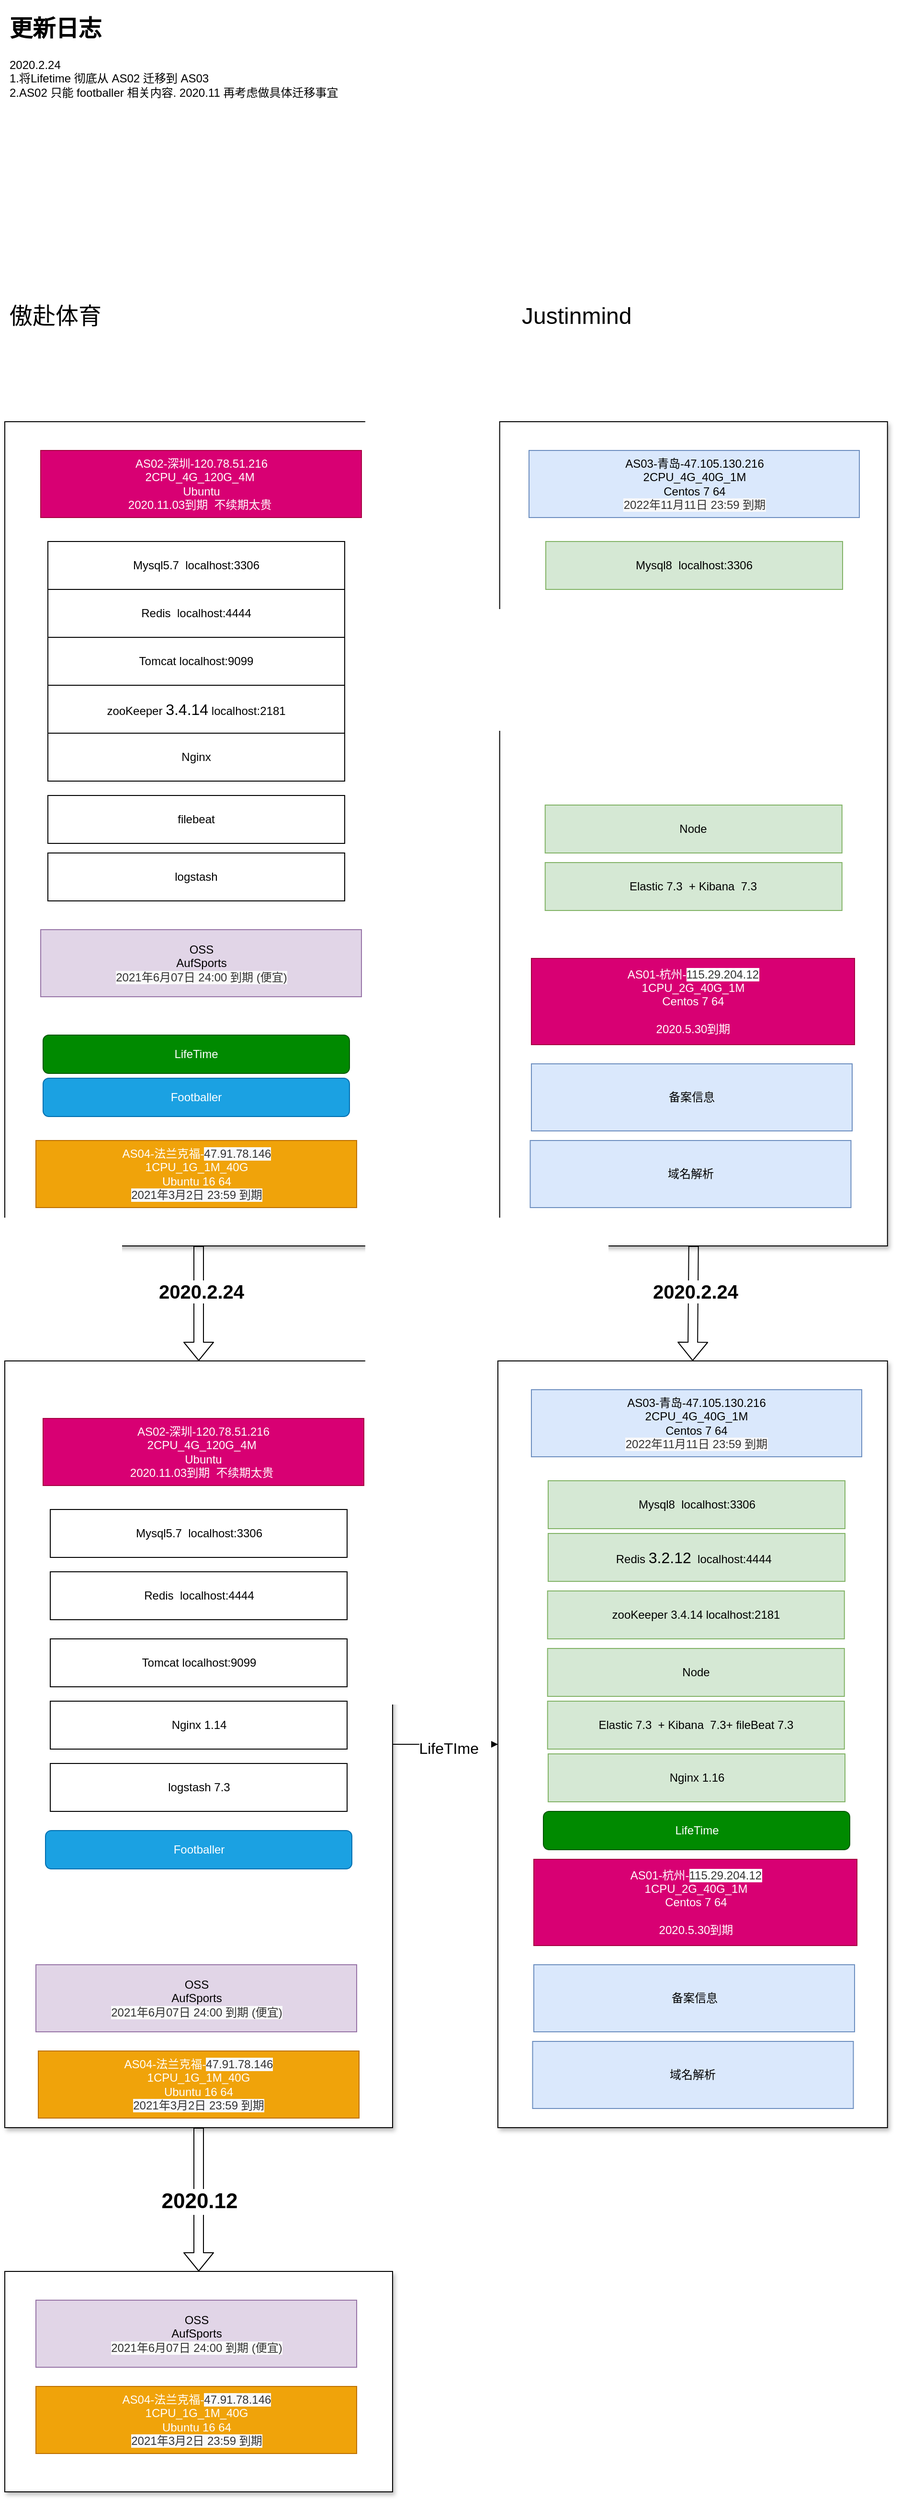 <mxfile version="12.6.5" type="device"><diagram id="nl8_Ec_92LPBllNMAHoH" name="Page-1"><mxGraphModel dx="946" dy="680" grid="1" gridSize="10" guides="1" tooltips="1" connect="1" arrows="1" fold="1" page="1" pageScale="1" pageWidth="1920" pageHeight="1200" math="0" shadow="0"><root><mxCell id="0"/><mxCell id="1" parent="0"/><mxCell id="nT56V23R9QeMbrxGRNt5-31" value="" style="rounded=0;whiteSpace=wrap;html=1;shadow=1;" vertex="1" parent="1"><mxGeometry x="601.87" y="450" width="405" height="860" as="geometry"/></mxCell><mxCell id="nT56V23R9QeMbrxGRNt5-30" value="" style="rounded=0;whiteSpace=wrap;html=1;shadow=1;" vertex="1" parent="1"><mxGeometry x="85" y="450" width="405" height="860" as="geometry"/></mxCell><mxCell id="nT56V23R9QeMbrxGRNt5-1" value="Mysql5.7&amp;nbsp; localhost:3306" style="rounded=0;whiteSpace=wrap;html=1;" vertex="1" parent="1"><mxGeometry x="130" y="575" width="310" height="50" as="geometry"/></mxCell><mxCell id="nT56V23R9QeMbrxGRNt5-3" value="&lt;h1&gt;&lt;span style=&quot;font-weight: normal&quot;&gt;&lt;font style=&quot;font-size: 24px&quot;&gt;傲赴体育&lt;/font&gt;&lt;/span&gt;&lt;/h1&gt;" style="text;html=1;strokeColor=none;fillColor=none;spacing=5;spacingTop=-20;whiteSpace=wrap;overflow=hidden;rounded=0;" vertex="1" parent="1"><mxGeometry x="85" y="320" width="400" height="120" as="geometry"/></mxCell><mxCell id="nT56V23R9QeMbrxGRNt5-4" value="AS02-深圳-120.78.51.216&lt;br&gt;2CPU_4G_120G_4M&amp;nbsp;&lt;br&gt;Ubuntu&lt;br&gt;2020.11.03到期&amp;nbsp; 不续期太贵&amp;nbsp;" style="text;html=1;strokeColor=#A50040;fillColor=#d80073;align=center;verticalAlign=middle;whiteSpace=wrap;rounded=0;fontColor=#ffffff;" vertex="1" parent="1"><mxGeometry x="122.5" y="480" width="335" height="70" as="geometry"/></mxCell><mxCell id="nT56V23R9QeMbrxGRNt5-5" value="Footballer" style="rounded=1;whiteSpace=wrap;html=1;fillColor=#1ba1e2;strokeColor=#006EAF;fontColor=#ffffff;" vertex="1" parent="1"><mxGeometry x="125" y="1135" width="320" height="40" as="geometry"/></mxCell><mxCell id="nT56V23R9QeMbrxGRNt5-6" value="Redis&amp;nbsp; localhost:4444" style="rounded=0;whiteSpace=wrap;html=1;" vertex="1" parent="1"><mxGeometry x="130" y="625" width="310" height="50" as="geometry"/></mxCell><mxCell id="nT56V23R9QeMbrxGRNt5-7" value="Tomcat localhost:9099" style="rounded=0;whiteSpace=wrap;html=1;" vertex="1" parent="1"><mxGeometry x="130" y="675" width="310" height="50" as="geometry"/></mxCell><mxCell id="nT56V23R9QeMbrxGRNt5-8" value="zooKeeper&amp;nbsp;&lt;span style=&quot;font-size: medium&quot;&gt;3.4.14&lt;/span&gt;&lt;span&gt;&amp;nbsp;localhost:2181&lt;/span&gt;" style="rounded=0;whiteSpace=wrap;html=1;" vertex="1" parent="1"><mxGeometry x="130" y="725" width="310" height="50" as="geometry"/></mxCell><mxCell id="nT56V23R9QeMbrxGRNt5-9" value="Mysql localhost:3306" style="rounded=0;whiteSpace=wrap;html=1;" vertex="1" parent="1"><mxGeometry x="650" y="575" width="310" height="50" as="geometry"/></mxCell><mxCell id="nT56V23R9QeMbrxGRNt5-11" value="AS03-青岛-47.105.130.216&lt;br&gt;2CPU_4G_40G_1M&lt;br&gt;Centos 7 64&lt;br&gt;&lt;span style=&quot;color: rgb(51 , 51 , 51) ; font-family: , , &amp;#34;segoe ui&amp;#34; , &amp;#34;pingfang sc&amp;#34; , &amp;#34;hiragino sans gb&amp;#34; , &amp;#34;microsoft yahei&amp;#34; , &amp;#34;helvetica neue&amp;#34; , &amp;#34;helvetica&amp;#34; , &amp;#34;arial&amp;#34; , sans-serif ; background-color: rgb(249 , 249 , 250)&quot;&gt;2022年11月11日 23:59 到期&lt;/span&gt;" style="text;html=1;strokeColor=#6c8ebf;fillColor=#dae8fc;align=center;verticalAlign=middle;whiteSpace=wrap;rounded=0;" vertex="1" parent="1"><mxGeometry x="632.5" y="480" width="345" height="70" as="geometry"/></mxCell><mxCell id="nT56V23R9QeMbrxGRNt5-16" value="OSS&lt;br&gt;AufSports&lt;br&gt;&lt;span style=&quot;color: rgb(51 , 51 , 51) ; font-family: &amp;#34;hiragino sans gb&amp;#34; , &amp;#34;noto sans cjk sc&amp;#34; , , , &amp;#34;pingfang sc&amp;#34; , &amp;#34;helvetica neue&amp;#34; , &amp;#34;microsoft yahei&amp;#34; , &amp;#34;tahoma&amp;#34; , &amp;#34;simsun&amp;#34; , sans-serif ; background-color: rgb(250 , 250 , 250)&quot;&gt;2021年6月07日 24:00 到期 (便宜)&lt;/span&gt;&lt;br&gt;" style="text;html=1;strokeColor=#9673a6;fillColor=#e1d5e7;align=center;verticalAlign=middle;whiteSpace=wrap;rounded=0;" vertex="1" parent="1"><mxGeometry x="122.5" y="980" width="335" height="70" as="geometry"/></mxCell><mxCell id="nT56V23R9QeMbrxGRNt5-17" value="&lt;h1&gt;&lt;span style=&quot;font-weight: normal&quot;&gt;&lt;font style=&quot;font-size: 24px&quot;&gt;Justinmind&lt;/font&gt;&lt;/span&gt;&lt;/h1&gt;" style="text;html=1;strokeColor=none;fillColor=none;spacing=5;spacingTop=-20;whiteSpace=wrap;overflow=hidden;rounded=0;" vertex="1" parent="1"><mxGeometry x="620" y="320" width="400" height="120" as="geometry"/></mxCell><mxCell id="nT56V23R9QeMbrxGRNt5-18" value="备案信息" style="text;html=1;strokeColor=#6c8ebf;fillColor=#dae8fc;align=center;verticalAlign=middle;whiteSpace=wrap;rounded=0;" vertex="1" parent="1"><mxGeometry x="635" y="1120" width="335" height="70" as="geometry"/></mxCell><mxCell id="nT56V23R9QeMbrxGRNt5-19" value="AS01-杭州-&lt;span style=&quot;color: rgb(51 , 51 , 51) ; font-family: , , &amp;#34;segoe ui&amp;#34; , &amp;#34;pingfang sc&amp;#34; , &amp;#34;hiragino sans gb&amp;#34; , &amp;#34;microsoft yahei&amp;#34; , &amp;#34;helvetica neue&amp;#34; , &amp;#34;helvetica&amp;#34; , &amp;#34;arial&amp;#34; , sans-serif ; background-color: rgb(255 , 255 , 255)&quot;&gt;115.29.204.12&lt;br&gt;&lt;/span&gt;1CPU_2G_40G_1M&lt;br&gt;Centos 7 64&lt;br&gt;&lt;br&gt;2020.5.30到期" style="text;html=1;strokeColor=#A50040;fillColor=#d80073;align=center;verticalAlign=middle;whiteSpace=wrap;rounded=0;fontColor=#ffffff;" vertex="1" parent="1"><mxGeometry x="635" y="1010" width="337.5" height="90" as="geometry"/></mxCell><mxCell id="nT56V23R9QeMbrxGRNt5-20" value="域名解析" style="text;html=1;strokeColor=#6c8ebf;fillColor=#dae8fc;align=center;verticalAlign=middle;whiteSpace=wrap;rounded=0;" vertex="1" parent="1"><mxGeometry x="633.75" y="1200" width="335" height="70" as="geometry"/></mxCell><mxCell id="nT56V23R9QeMbrxGRNt5-21" value="AS04-法兰克福-&lt;span style=&quot;color: rgb(51 , 51 , 51) ; font-family: , , &amp;#34;segoe ui&amp;#34; , &amp;#34;pingfang sc&amp;#34; , &amp;#34;hiragino sans gb&amp;#34; , &amp;#34;microsoft yahei&amp;#34; , &amp;#34;helvetica neue&amp;#34; , &amp;#34;helvetica&amp;#34; , &amp;#34;arial&amp;#34; , sans-serif ; background-color: rgb(249 , 249 , 250)&quot;&gt;47.91.78.146&lt;/span&gt;&lt;br&gt;1CPU_1G_1M_40G&lt;br&gt;Ubuntu 16 64&lt;br&gt;&lt;span style=&quot;color: rgb(51 , 51 , 51) ; font-family: , , &amp;#34;segoe ui&amp;#34; , &amp;#34;pingfang sc&amp;#34; , &amp;#34;hiragino sans gb&amp;#34; , &amp;#34;microsoft yahei&amp;#34; , &amp;#34;helvetica neue&amp;#34; , &amp;#34;helvetica&amp;#34; , &amp;#34;arial&amp;#34; , sans-serif ; background-color: rgb(249 , 249 , 250)&quot;&gt;2021年3月2日 23:59 到期&lt;/span&gt;" style="text;html=1;strokeColor=#BD7000;fillColor=#f0a30a;align=center;verticalAlign=middle;whiteSpace=wrap;rounded=0;fontColor=#ffffff;" vertex="1" parent="1"><mxGeometry x="117.5" y="1200" width="335" height="70" as="geometry"/></mxCell><mxCell id="nT56V23R9QeMbrxGRNt5-22" value="Mysql8&amp;nbsp; localhost:3306" style="rounded=0;whiteSpace=wrap;html=1;fillColor=#d5e8d4;strokeColor=#82b366;" vertex="1" parent="1"><mxGeometry x="650" y="575" width="310" height="50" as="geometry"/></mxCell><mxCell id="nT56V23R9QeMbrxGRNt5-23" value="LifeTime" style="rounded=1;whiteSpace=wrap;html=1;fillColor=#008a00;strokeColor=#005700;fontColor=#ffffff;" vertex="1" parent="1"><mxGeometry x="125" y="1090" width="320" height="40" as="geometry"/></mxCell><mxCell id="nT56V23R9QeMbrxGRNt5-24" value="Nginx" style="rounded=0;whiteSpace=wrap;html=1;" vertex="1" parent="1"><mxGeometry x="130" y="775" width="310" height="50" as="geometry"/></mxCell><mxCell id="nT56V23R9QeMbrxGRNt5-25" value="Node" style="rounded=0;whiteSpace=wrap;html=1;fillColor=#d5e8d4;strokeColor=#82b366;" vertex="1" parent="1"><mxGeometry x="649.37" y="850" width="310" height="50" as="geometry"/></mxCell><mxCell id="nT56V23R9QeMbrxGRNt5-27" value="Elastic 7.3&amp;nbsp; + Kibana&amp;nbsp; 7.3" style="rounded=0;whiteSpace=wrap;html=1;fillColor=#d5e8d4;strokeColor=#82b366;" vertex="1" parent="1"><mxGeometry x="649.37" y="910" width="310" height="50" as="geometry"/></mxCell><mxCell id="nT56V23R9QeMbrxGRNt5-28" value="filebeat" style="rounded=0;whiteSpace=wrap;html=1;" vertex="1" parent="1"><mxGeometry x="130" y="840" width="310" height="50" as="geometry"/></mxCell><mxCell id="nT56V23R9QeMbrxGRNt5-29" value="logstash" style="rounded=0;whiteSpace=wrap;html=1;" vertex="1" parent="1"><mxGeometry x="130" y="900" width="310" height="50" as="geometry"/></mxCell><mxCell id="nT56V23R9QeMbrxGRNt5-33" value="&lt;h1&gt;更新日志&lt;/h1&gt;&lt;div&gt;2020.2.24&lt;/div&gt;&lt;div&gt;1.将Lifetime 彻底从 AS02 迁移到 AS03&lt;/div&gt;&lt;div&gt;2.AS02 只能 footballer 相关内容. 2020.11 再考虑做具体迁移事宜&lt;/div&gt;" style="text;html=1;strokeColor=none;fillColor=none;spacing=5;spacingTop=-20;whiteSpace=wrap;overflow=hidden;rounded=0;shadow=1;" vertex="1" parent="1"><mxGeometry x="85" y="20" width="455" height="160" as="geometry"/></mxCell><mxCell id="nT56V23R9QeMbrxGRNt5-34" value="" style="shape=flexArrow;endArrow=classic;html=1;exitX=0.5;exitY=1;exitDx=0;exitDy=0;entryX=0.5;entryY=0;entryDx=0;entryDy=0;" edge="1" parent="1" source="nT56V23R9QeMbrxGRNt5-30" target="nT56V23R9QeMbrxGRNt5-35"><mxGeometry width="50" height="50" relative="1" as="geometry"><mxPoint x="270" y="1800" as="sourcePoint"/><mxPoint x="288" y="1770" as="targetPoint"/></mxGeometry></mxCell><mxCell id="nT56V23R9QeMbrxGRNt5-61" value="&lt;font style=&quot;font-size: 20px&quot;&gt;&lt;b&gt;2020.2.24&lt;/b&gt;&lt;/font&gt;" style="text;html=1;align=center;verticalAlign=middle;resizable=0;points=[];labelBackgroundColor=#ffffff;" vertex="1" connectable="0" parent="nT56V23R9QeMbrxGRNt5-34"><mxGeometry x="-0.215" y="2" relative="1" as="geometry"><mxPoint as="offset"/></mxGeometry></mxCell><mxCell id="nT56V23R9QeMbrxGRNt5-77" style="edgeStyle=orthogonalEdgeStyle;rounded=0;orthogonalLoop=1;jettySize=auto;html=1;exitX=1;exitY=0.5;exitDx=0;exitDy=0;" edge="1" parent="1" source="nT56V23R9QeMbrxGRNt5-35" target="nT56V23R9QeMbrxGRNt5-64"><mxGeometry relative="1" as="geometry"/></mxCell><mxCell id="nT56V23R9QeMbrxGRNt5-78" value="&lt;font style=&quot;font-size: 16px&quot;&gt;LifeTIme&amp;nbsp; &amp;nbsp;&lt;br&gt;&lt;/font&gt;" style="text;html=1;align=center;verticalAlign=middle;resizable=0;points=[];labelBackgroundColor=#ffffff;" vertex="1" connectable="0" parent="nT56V23R9QeMbrxGRNt5-77"><mxGeometry x="0.182" y="-4" relative="1" as="geometry"><mxPoint as="offset"/></mxGeometry></mxCell><mxCell id="nT56V23R9QeMbrxGRNt5-35" value="" style="rounded=0;whiteSpace=wrap;html=1;shadow=1;" vertex="1" parent="1"><mxGeometry x="85" y="1430" width="405" height="800" as="geometry"/></mxCell><mxCell id="nT56V23R9QeMbrxGRNt5-36" value="Mysql5.7&amp;nbsp; localhost:3306" style="rounded=0;whiteSpace=wrap;html=1;" vertex="1" parent="1"><mxGeometry x="132.5" y="1585" width="310" height="50" as="geometry"/></mxCell><mxCell id="nT56V23R9QeMbrxGRNt5-37" value="AS02-深圳-120.78.51.216&lt;br&gt;2CPU_4G_120G_4M&amp;nbsp;&lt;br&gt;Ubuntu&lt;br&gt;2020.11.03到期&amp;nbsp; 不续期太贵&amp;nbsp;" style="text;html=1;strokeColor=#A50040;fillColor=#d80073;align=center;verticalAlign=middle;whiteSpace=wrap;rounded=0;fontColor=#ffffff;" vertex="1" parent="1"><mxGeometry x="125" y="1490" width="335" height="70" as="geometry"/></mxCell><mxCell id="nT56V23R9QeMbrxGRNt5-38" value="Footballer" style="rounded=1;whiteSpace=wrap;html=1;fillColor=#1ba1e2;strokeColor=#006EAF;fontColor=#ffffff;" vertex="1" parent="1"><mxGeometry x="127.5" y="1920" width="320" height="40" as="geometry"/></mxCell><mxCell id="nT56V23R9QeMbrxGRNt5-39" value="Redis&amp;nbsp; localhost:4444" style="rounded=0;whiteSpace=wrap;html=1;" vertex="1" parent="1"><mxGeometry x="132.5" y="1650" width="310" height="50" as="geometry"/></mxCell><mxCell id="nT56V23R9QeMbrxGRNt5-40" value="Tomcat localhost:9099" style="rounded=0;whiteSpace=wrap;html=1;" vertex="1" parent="1"><mxGeometry x="132.5" y="1720" width="310" height="50" as="geometry"/></mxCell><mxCell id="nT56V23R9QeMbrxGRNt5-42" value="OSS&lt;br&gt;AufSports&lt;br&gt;&lt;span style=&quot;color: rgb(51 , 51 , 51) ; font-family: &amp;#34;hiragino sans gb&amp;#34; , &amp;#34;noto sans cjk sc&amp;#34; , , , &amp;#34;pingfang sc&amp;#34; , &amp;#34;helvetica neue&amp;#34; , &amp;#34;microsoft yahei&amp;#34; , &amp;#34;tahoma&amp;#34; , &amp;#34;simsun&amp;#34; , sans-serif ; background-color: rgb(250 , 250 , 250)&quot;&gt;2021年6月07日 24:00 到期 (便宜)&lt;/span&gt;&lt;br&gt;" style="text;html=1;strokeColor=#9673a6;fillColor=#e1d5e7;align=center;verticalAlign=middle;whiteSpace=wrap;rounded=0;" vertex="1" parent="1"><mxGeometry x="117.5" y="2060" width="335" height="70" as="geometry"/></mxCell><mxCell id="nT56V23R9QeMbrxGRNt5-43" value="AS04-法兰克福-&lt;span style=&quot;color: rgb(51 , 51 , 51) ; font-family: , , &amp;#34;segoe ui&amp;#34; , &amp;#34;pingfang sc&amp;#34; , &amp;#34;hiragino sans gb&amp;#34; , &amp;#34;microsoft yahei&amp;#34; , &amp;#34;helvetica neue&amp;#34; , &amp;#34;helvetica&amp;#34; , &amp;#34;arial&amp;#34; , sans-serif ; background-color: rgb(249 , 249 , 250)&quot;&gt;47.91.78.146&lt;/span&gt;&lt;br&gt;1CPU_1G_1M_40G&lt;br&gt;Ubuntu 16 64&lt;br&gt;&lt;span style=&quot;color: rgb(51 , 51 , 51) ; font-family: , , &amp;#34;segoe ui&amp;#34; , &amp;#34;pingfang sc&amp;#34; , &amp;#34;hiragino sans gb&amp;#34; , &amp;#34;microsoft yahei&amp;#34; , &amp;#34;helvetica neue&amp;#34; , &amp;#34;helvetica&amp;#34; , &amp;#34;arial&amp;#34; , sans-serif ; background-color: rgb(249 , 249 , 250)&quot;&gt;2021年3月2日 23:59 到期&lt;/span&gt;" style="text;html=1;strokeColor=#BD7000;fillColor=#f0a30a;align=center;verticalAlign=middle;whiteSpace=wrap;rounded=0;fontColor=#ffffff;" vertex="1" parent="1"><mxGeometry x="120" y="2150" width="335" height="70" as="geometry"/></mxCell><mxCell id="nT56V23R9QeMbrxGRNt5-45" value="Nginx 1.14" style="rounded=0;whiteSpace=wrap;html=1;" vertex="1" parent="1"><mxGeometry x="132.5" y="1785" width="310" height="50" as="geometry"/></mxCell><mxCell id="nT56V23R9QeMbrxGRNt5-47" value="logstash 7.3" style="rounded=0;whiteSpace=wrap;html=1;" vertex="1" parent="1"><mxGeometry x="132.5" y="1850" width="310" height="50" as="geometry"/></mxCell><mxCell id="nT56V23R9QeMbrxGRNt5-48" value="" style="rounded=0;whiteSpace=wrap;html=1;shadow=1;" vertex="1" parent="1"><mxGeometry x="85" y="2380" width="405" height="230" as="geometry"/></mxCell><mxCell id="nT56V23R9QeMbrxGRNt5-54" value="OSS&lt;br&gt;AufSports&lt;br&gt;&lt;span style=&quot;color: rgb(51 , 51 , 51) ; font-family: &amp;#34;hiragino sans gb&amp;#34; , &amp;#34;noto sans cjk sc&amp;#34; , , , &amp;#34;pingfang sc&amp;#34; , &amp;#34;helvetica neue&amp;#34; , &amp;#34;microsoft yahei&amp;#34; , &amp;#34;tahoma&amp;#34; , &amp;#34;simsun&amp;#34; , sans-serif ; background-color: rgb(250 , 250 , 250)&quot;&gt;2021年6月07日 24:00 到期 (便宜)&lt;/span&gt;&lt;br&gt;" style="text;html=1;strokeColor=#9673a6;fillColor=#e1d5e7;align=center;verticalAlign=middle;whiteSpace=wrap;rounded=0;" vertex="1" parent="1"><mxGeometry x="117.5" y="2410" width="335" height="70" as="geometry"/></mxCell><mxCell id="nT56V23R9QeMbrxGRNt5-55" value="AS04-法兰克福-&lt;span style=&quot;color: rgb(51 , 51 , 51) ; font-family: , , &amp;#34;segoe ui&amp;#34; , &amp;#34;pingfang sc&amp;#34; , &amp;#34;hiragino sans gb&amp;#34; , &amp;#34;microsoft yahei&amp;#34; , &amp;#34;helvetica neue&amp;#34; , &amp;#34;helvetica&amp;#34; , &amp;#34;arial&amp;#34; , sans-serif ; background-color: rgb(249 , 249 , 250)&quot;&gt;47.91.78.146&lt;/span&gt;&lt;br&gt;1CPU_1G_1M_40G&lt;br&gt;Ubuntu 16 64&lt;br&gt;&lt;span style=&quot;color: rgb(51 , 51 , 51) ; font-family: , , &amp;#34;segoe ui&amp;#34; , &amp;#34;pingfang sc&amp;#34; , &amp;#34;hiragino sans gb&amp;#34; , &amp;#34;microsoft yahei&amp;#34; , &amp;#34;helvetica neue&amp;#34; , &amp;#34;helvetica&amp;#34; , &amp;#34;arial&amp;#34; , sans-serif ; background-color: rgb(249 , 249 , 250)&quot;&gt;2021年3月2日 23:59 到期&lt;/span&gt;" style="text;html=1;strokeColor=#BD7000;fillColor=#f0a30a;align=center;verticalAlign=middle;whiteSpace=wrap;rounded=0;fontColor=#ffffff;" vertex="1" parent="1"><mxGeometry x="117.5" y="2500" width="335" height="70" as="geometry"/></mxCell><mxCell id="nT56V23R9QeMbrxGRNt5-59" value="" style="shape=flexArrow;endArrow=classic;html=1;exitX=0.5;exitY=1;exitDx=0;exitDy=0;entryX=0.5;entryY=0;entryDx=0;entryDy=0;" edge="1" parent="1" source="nT56V23R9QeMbrxGRNt5-35" target="nT56V23R9QeMbrxGRNt5-48"><mxGeometry width="50" height="50" relative="1" as="geometry"><mxPoint x="380" y="2340" as="sourcePoint"/><mxPoint x="430" y="2290" as="targetPoint"/></mxGeometry></mxCell><mxCell id="nT56V23R9QeMbrxGRNt5-60" value="&lt;font style=&quot;font-size: 22px&quot;&gt;&lt;b&gt;2020.12&lt;/b&gt;&lt;/font&gt;" style="text;html=1;align=center;verticalAlign=middle;resizable=0;points=[];labelBackgroundColor=#ffffff;" vertex="1" connectable="0" parent="nT56V23R9QeMbrxGRNt5-59"><mxGeometry x="0.027" relative="1" as="geometry"><mxPoint as="offset"/></mxGeometry></mxCell><mxCell id="nT56V23R9QeMbrxGRNt5-62" value="" style="shape=flexArrow;endArrow=classic;html=1;exitX=0.5;exitY=1;exitDx=0;exitDy=0;entryX=0.5;entryY=0;entryDx=0;entryDy=0;" edge="1" parent="1" source="nT56V23R9QeMbrxGRNt5-31" target="nT56V23R9QeMbrxGRNt5-64"><mxGeometry width="50" height="50" relative="1" as="geometry"><mxPoint x="803.87" y="1640" as="sourcePoint"/><mxPoint x="804" y="1700" as="targetPoint"/></mxGeometry></mxCell><mxCell id="nT56V23R9QeMbrxGRNt5-63" value="&lt;font style=&quot;font-size: 20px&quot;&gt;&lt;b&gt;2020.2.24&lt;/b&gt;&lt;/font&gt;" style="text;html=1;align=center;verticalAlign=middle;resizable=0;points=[];labelBackgroundColor=#ffffff;" vertex="1" connectable="0" parent="nT56V23R9QeMbrxGRNt5-62"><mxGeometry x="-0.215" y="2" relative="1" as="geometry"><mxPoint as="offset"/></mxGeometry></mxCell><mxCell id="nT56V23R9QeMbrxGRNt5-64" value="" style="rounded=0;whiteSpace=wrap;html=1;shadow=1;" vertex="1" parent="1"><mxGeometry x="600" y="1430" width="406.87" height="800" as="geometry"/></mxCell><mxCell id="nT56V23R9QeMbrxGRNt5-65" value="Mysql localhost:3306" style="rounded=0;whiteSpace=wrap;html=1;" vertex="1" parent="1"><mxGeometry x="652.5" y="1555" width="310" height="50" as="geometry"/></mxCell><mxCell id="nT56V23R9QeMbrxGRNt5-66" value="AS03-青岛-47.105.130.216&lt;br&gt;2CPU_4G_40G_1M&lt;br&gt;Centos 7 64&lt;br&gt;&lt;span style=&quot;color: rgb(51 , 51 , 51) ; font-family: , , &amp;#34;segoe ui&amp;#34; , &amp;#34;pingfang sc&amp;#34; , &amp;#34;hiragino sans gb&amp;#34; , &amp;#34;microsoft yahei&amp;#34; , &amp;#34;helvetica neue&amp;#34; , &amp;#34;helvetica&amp;#34; , &amp;#34;arial&amp;#34; , sans-serif ; background-color: rgb(249 , 249 , 250)&quot;&gt;2022年11月11日 23:59 到期&lt;/span&gt;" style="text;html=1;strokeColor=#6c8ebf;fillColor=#dae8fc;align=center;verticalAlign=middle;whiteSpace=wrap;rounded=0;" vertex="1" parent="1"><mxGeometry x="635" y="1460" width="345" height="70" as="geometry"/></mxCell><mxCell id="nT56V23R9QeMbrxGRNt5-67" value="Redis&amp;nbsp;&lt;span style=&quot;font-size: medium&quot;&gt;3.2.12&lt;/span&gt;&lt;span&gt;&amp;nbsp; localhost:4444&amp;nbsp;&amp;nbsp;&lt;/span&gt;" style="rounded=0;whiteSpace=wrap;html=1;fillColor=#d5e8d4;strokeColor=#82b366;" vertex="1" parent="1"><mxGeometry x="652.5" y="1610" width="310" height="50" as="geometry"/></mxCell><mxCell id="nT56V23R9QeMbrxGRNt5-69" value="zooKeeper 3.4.14 localhost:2181" style="rounded=0;whiteSpace=wrap;html=1;fillColor=#d5e8d4;strokeColor=#82b366;" vertex="1" parent="1"><mxGeometry x="651.87" y="1670" width="310" height="50" as="geometry"/></mxCell><mxCell id="nT56V23R9QeMbrxGRNt5-70" value="备案信息" style="text;html=1;strokeColor=#6c8ebf;fillColor=#dae8fc;align=center;verticalAlign=middle;whiteSpace=wrap;rounded=0;" vertex="1" parent="1"><mxGeometry x="637.5" y="2060" width="335" height="70" as="geometry"/></mxCell><mxCell id="nT56V23R9QeMbrxGRNt5-71" value="AS01-杭州-&lt;span style=&quot;color: rgb(51 , 51 , 51) ; font-family: , , &amp;#34;segoe ui&amp;#34; , &amp;#34;pingfang sc&amp;#34; , &amp;#34;hiragino sans gb&amp;#34; , &amp;#34;microsoft yahei&amp;#34; , &amp;#34;helvetica neue&amp;#34; , &amp;#34;helvetica&amp;#34; , &amp;#34;arial&amp;#34; , sans-serif ; background-color: rgb(255 , 255 , 255)&quot;&gt;115.29.204.12&lt;br&gt;&lt;/span&gt;1CPU_2G_40G_1M&lt;br&gt;Centos 7 64&lt;br&gt;&lt;br&gt;2020.5.30到期" style="text;html=1;strokeColor=#A50040;fillColor=#d80073;align=center;verticalAlign=middle;whiteSpace=wrap;rounded=0;fontColor=#ffffff;" vertex="1" parent="1"><mxGeometry x="637.5" y="1950" width="337.5" height="90" as="geometry"/></mxCell><mxCell id="nT56V23R9QeMbrxGRNt5-72" value="域名解析" style="text;html=1;strokeColor=#6c8ebf;fillColor=#dae8fc;align=center;verticalAlign=middle;whiteSpace=wrap;rounded=0;" vertex="1" parent="1"><mxGeometry x="636.25" y="2140" width="335" height="70" as="geometry"/></mxCell><mxCell id="nT56V23R9QeMbrxGRNt5-73" value="Mysql8&amp;nbsp; localhost:3306" style="rounded=0;whiteSpace=wrap;html=1;fillColor=#d5e8d4;strokeColor=#82b366;" vertex="1" parent="1"><mxGeometry x="652.5" y="1555" width="310" height="50" as="geometry"/></mxCell><mxCell id="nT56V23R9QeMbrxGRNt5-74" value="Node" style="rounded=0;whiteSpace=wrap;html=1;fillColor=#d5e8d4;strokeColor=#82b366;" vertex="1" parent="1"><mxGeometry x="651.87" y="1730" width="310" height="50" as="geometry"/></mxCell><mxCell id="nT56V23R9QeMbrxGRNt5-75" value="Elastic 7.3&amp;nbsp; + Kibana&amp;nbsp; 7.3+ fileBeat 7.3" style="rounded=0;whiteSpace=wrap;html=1;fillColor=#d5e8d4;strokeColor=#82b366;" vertex="1" parent="1"><mxGeometry x="651.87" y="1785" width="310" height="50" as="geometry"/></mxCell><mxCell id="nT56V23R9QeMbrxGRNt5-76" value="LifeTime" style="rounded=1;whiteSpace=wrap;html=1;fillColor=#008a00;strokeColor=#005700;fontColor=#ffffff;" vertex="1" parent="1"><mxGeometry x="647.5" y="1900" width="320" height="40" as="geometry"/></mxCell><mxCell id="nT56V23R9QeMbrxGRNt5-79" value="Nginx 1.16" style="rounded=0;whiteSpace=wrap;html=1;fillColor=#d5e8d4;strokeColor=#82b366;" vertex="1" parent="1"><mxGeometry x="652.5" y="1840" width="310" height="50" as="geometry"/></mxCell></root></mxGraphModel></diagram></mxfile>